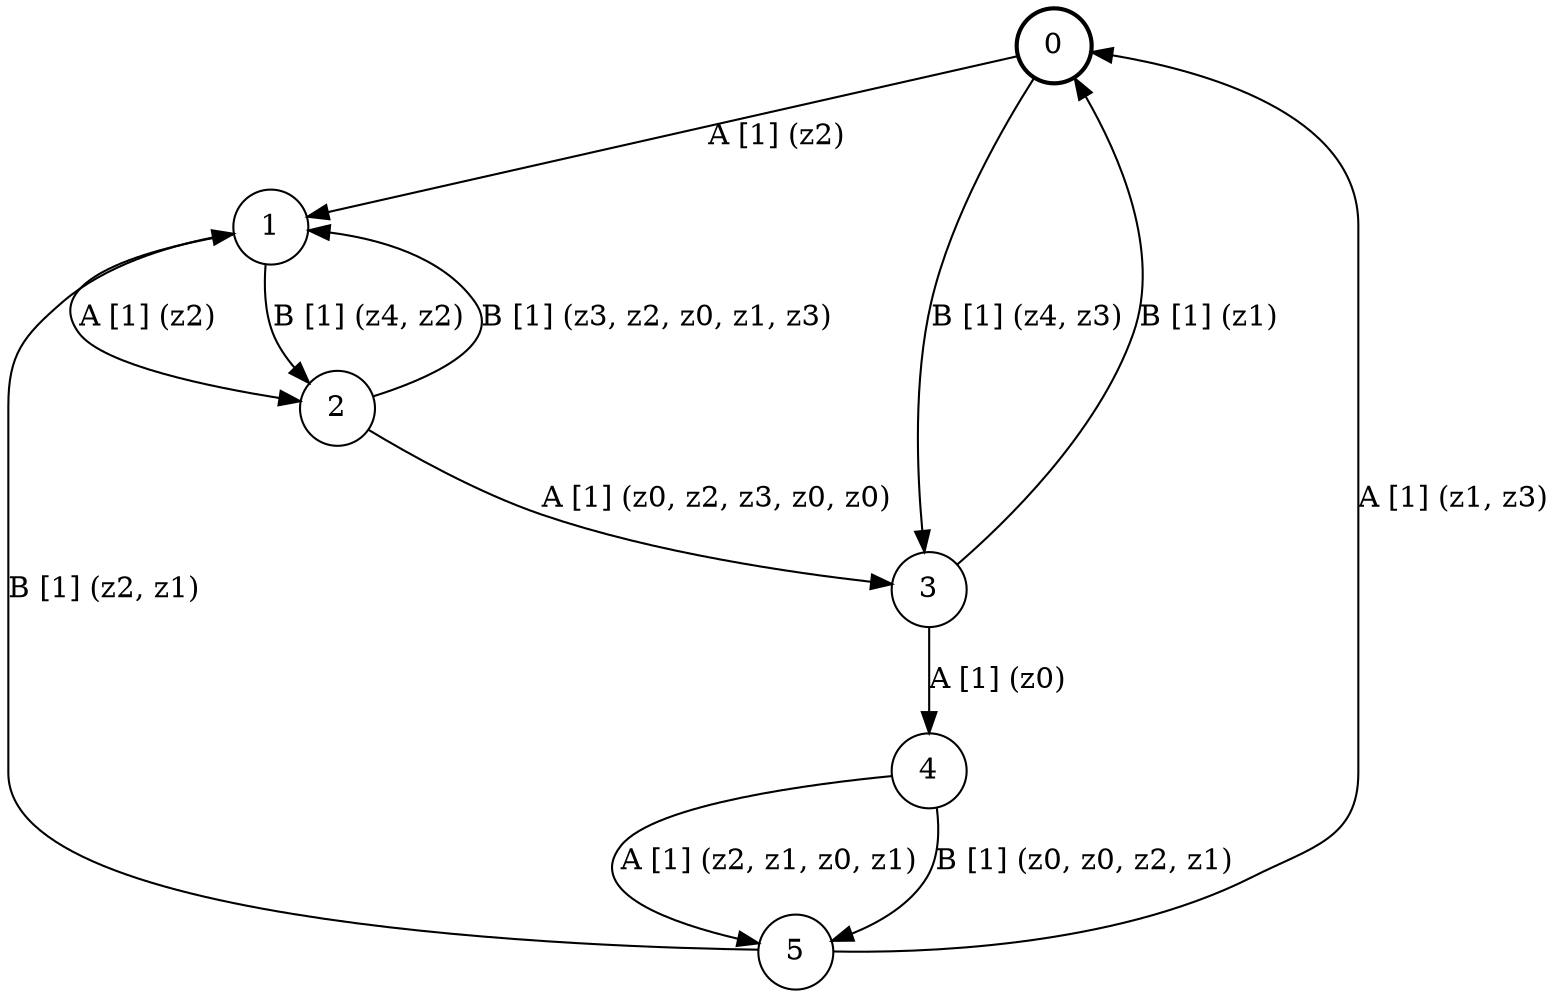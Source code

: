 # generated file, don't try to modify
# command: dot -Tpng <filename> > tree.png
digraph Automaton {
    node [shape = circle];
    0 [style = "bold"];
    0 -> 1 [label = "A [1] (z2) "];
    0 -> 3 [label = "B [1] (z4, z3) "];
    1 -> 2 [label = "A [1] (z2) "];
    1 -> 2 [label = "B [1] (z4, z2) "];
    2 -> 3 [label = "A [1] (z0, z2, z3, z0, z0) "];
    2 -> 1 [label = "B [1] (z3, z2, z0, z1, z3) "];
    3 -> 4 [label = "A [1] (z0) "];
    3 -> 0 [label = "B [1] (z1) "];
    4 -> 5 [label = "A [1] (z2, z1, z0, z1) "];
    4 -> 5 [label = "B [1] (z0, z0, z2, z1) "];
    5 -> 0 [label = "A [1] (z1, z3) "];
    5 -> 1 [label = "B [1] (z2, z1) "];
}
